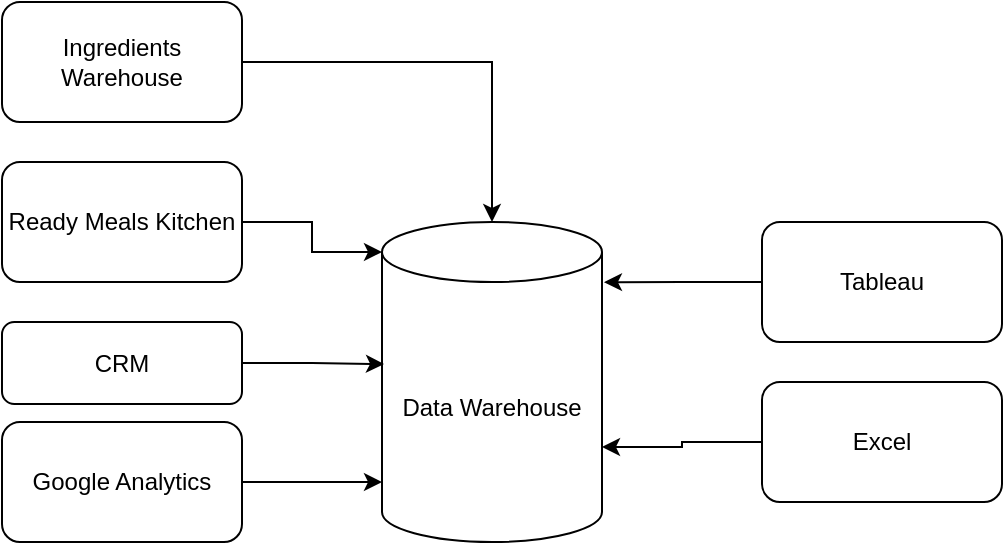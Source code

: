 <mxfile version="17.4.6" type="github">
  <diagram id="KGP9o2OBMH4BxrTi7sAd" name="Page-1">
    <mxGraphModel dx="786" dy="520" grid="1" gridSize="10" guides="1" tooltips="1" connect="1" arrows="1" fold="1" page="1" pageScale="1" pageWidth="827" pageHeight="1169" math="0" shadow="0">
      <root>
        <mxCell id="0" />
        <mxCell id="1" parent="0" />
        <mxCell id="o1fZCS8-2C5qT1qgqAJa-1" value="Data Warehouse" style="shape=cylinder3;whiteSpace=wrap;html=1;boundedLbl=1;backgroundOutline=1;size=15;" vertex="1" parent="1">
          <mxGeometry x="370" y="150" width="110" height="160" as="geometry" />
        </mxCell>
        <mxCell id="o1fZCS8-2C5qT1qgqAJa-15" style="edgeStyle=orthogonalEdgeStyle;rounded=0;orthogonalLoop=1;jettySize=auto;html=1;exitX=1;exitY=0.5;exitDx=0;exitDy=0;entryX=0;entryY=0;entryDx=0;entryDy=15;entryPerimeter=0;" edge="1" parent="1" source="o1fZCS8-2C5qT1qgqAJa-2" target="o1fZCS8-2C5qT1qgqAJa-1">
          <mxGeometry relative="1" as="geometry" />
        </mxCell>
        <mxCell id="o1fZCS8-2C5qT1qgqAJa-2" value="Ready Meals Kitchen" style="rounded=1;whiteSpace=wrap;html=1;" vertex="1" parent="1">
          <mxGeometry x="180" y="120" width="120" height="60" as="geometry" />
        </mxCell>
        <mxCell id="o1fZCS8-2C5qT1qgqAJa-10" style="edgeStyle=orthogonalEdgeStyle;rounded=0;orthogonalLoop=1;jettySize=auto;html=1;exitX=1;exitY=0.5;exitDx=0;exitDy=0;entryX=0.5;entryY=0;entryDx=0;entryDy=0;entryPerimeter=0;" edge="1" parent="1" source="o1fZCS8-2C5qT1qgqAJa-3" target="o1fZCS8-2C5qT1qgqAJa-1">
          <mxGeometry relative="1" as="geometry" />
        </mxCell>
        <mxCell id="o1fZCS8-2C5qT1qgqAJa-3" value="Ingredients Warehouse" style="rounded=1;whiteSpace=wrap;html=1;" vertex="1" parent="1">
          <mxGeometry x="180" y="40" width="120" height="60" as="geometry" />
        </mxCell>
        <mxCell id="o1fZCS8-2C5qT1qgqAJa-5" value="Google Analytics" style="rounded=1;whiteSpace=wrap;html=1;" vertex="1" parent="1">
          <mxGeometry x="180" y="250" width="120" height="60" as="geometry" />
        </mxCell>
        <mxCell id="o1fZCS8-2C5qT1qgqAJa-14" style="edgeStyle=orthogonalEdgeStyle;rounded=0;orthogonalLoop=1;jettySize=auto;html=1;exitX=1;exitY=0.5;exitDx=0;exitDy=0;entryX=0.009;entryY=0.444;entryDx=0;entryDy=0;entryPerimeter=0;" edge="1" parent="1" source="o1fZCS8-2C5qT1qgqAJa-6" target="o1fZCS8-2C5qT1qgqAJa-1">
          <mxGeometry relative="1" as="geometry" />
        </mxCell>
        <mxCell id="o1fZCS8-2C5qT1qgqAJa-6" value="CRM" style="rounded=1;whiteSpace=wrap;html=1;" vertex="1" parent="1">
          <mxGeometry x="180" y="200" width="120" height="41" as="geometry" />
        </mxCell>
        <mxCell id="o1fZCS8-2C5qT1qgqAJa-7" style="edgeStyle=orthogonalEdgeStyle;rounded=0;orthogonalLoop=1;jettySize=auto;html=1;exitX=1;exitY=0.5;exitDx=0;exitDy=0;" edge="1" parent="1" source="o1fZCS8-2C5qT1qgqAJa-5">
          <mxGeometry relative="1" as="geometry">
            <mxPoint x="370" y="280" as="targetPoint" />
            <mxPoint x="350" y="265" as="sourcePoint" />
            <Array as="points">
              <mxPoint x="370" y="280" />
            </Array>
          </mxGeometry>
        </mxCell>
        <mxCell id="o1fZCS8-2C5qT1qgqAJa-25" style="edgeStyle=orthogonalEdgeStyle;rounded=0;orthogonalLoop=1;jettySize=auto;html=1;exitX=0;exitY=0.5;exitDx=0;exitDy=0;entryX=1;entryY=0;entryDx=0;entryDy=112.5;entryPerimeter=0;" edge="1" parent="1" source="o1fZCS8-2C5qT1qgqAJa-17" target="o1fZCS8-2C5qT1qgqAJa-1">
          <mxGeometry relative="1" as="geometry" />
        </mxCell>
        <mxCell id="o1fZCS8-2C5qT1qgqAJa-17" value="Excel" style="rounded=1;whiteSpace=wrap;html=1;" vertex="1" parent="1">
          <mxGeometry x="560" y="230" width="120" height="60" as="geometry" />
        </mxCell>
        <mxCell id="o1fZCS8-2C5qT1qgqAJa-19" style="edgeStyle=orthogonalEdgeStyle;rounded=0;orthogonalLoop=1;jettySize=auto;html=1;exitX=0;exitY=0.5;exitDx=0;exitDy=0;entryX=1.009;entryY=0.188;entryDx=0;entryDy=0;entryPerimeter=0;" edge="1" parent="1" source="o1fZCS8-2C5qT1qgqAJa-18" target="o1fZCS8-2C5qT1qgqAJa-1">
          <mxGeometry relative="1" as="geometry" />
        </mxCell>
        <mxCell id="o1fZCS8-2C5qT1qgqAJa-18" value="Tableau" style="rounded=1;whiteSpace=wrap;html=1;" vertex="1" parent="1">
          <mxGeometry x="560" y="150" width="120" height="60" as="geometry" />
        </mxCell>
      </root>
    </mxGraphModel>
  </diagram>
</mxfile>
